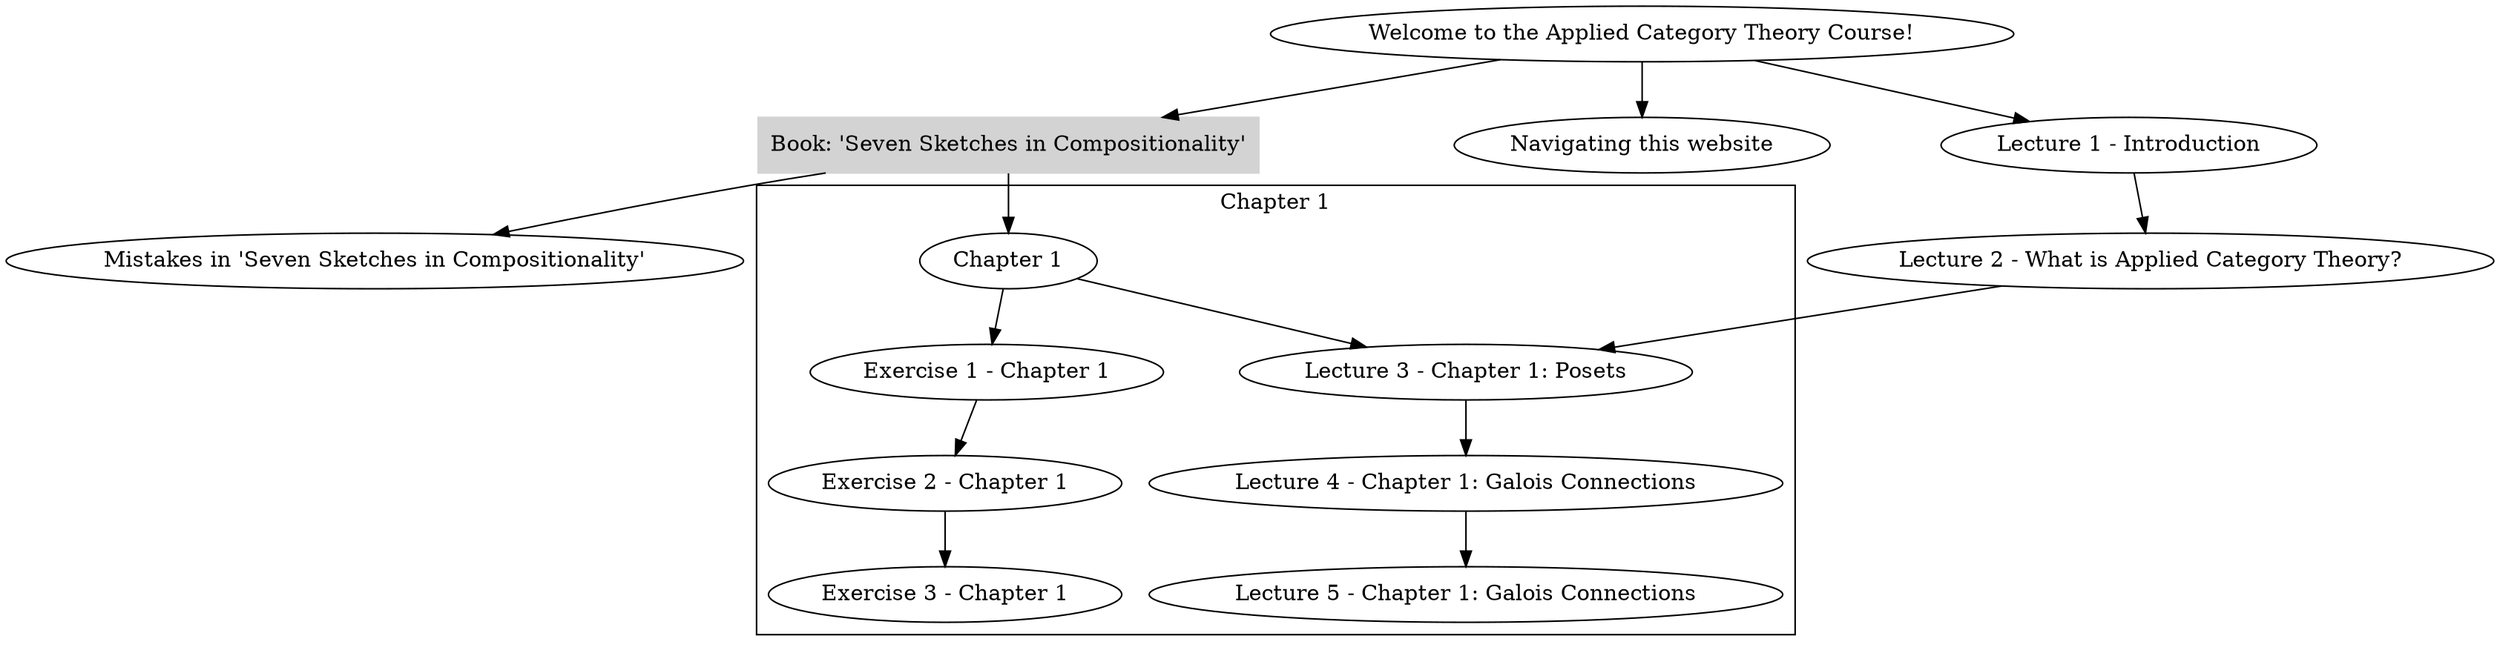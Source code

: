 digraph G {
	"Welcome to the Applied Category Theory Course!" -> "Book: 'Seven Sketches in Compositionality'"
	"Welcome to the Applied Category Theory Course!" -> "Navigating this website"
	"Book: 'Seven Sketches in Compositionality'" -> "Mistakes in 'Seven Sketches in Compositionality'"
	"Book: 'Seven Sketches in Compositionality'" -> "Chapter 1"
	"Welcome to the Applied Category Theory Course!" -> "Lecture 1 - Introduction"
	"Lecture 1 - Introduction" -> "Lecture 2 - What is Applied Category Theory?"
	"Lecture 2 - What is Applied Category Theory?" -> "Lecture 3 - Chapter 1: Posets"

	subgraph cluster_chapter1 {
		label="Chapter 1"
		shape=box
		"Chapter 1" -> "Lecture 3 - Chapter 1: Posets"
		"Chapter 1" -> "Exercise 1 - Chapter 1"
		"Exercise 1 - Chapter 1" -> "Exercise 2 - Chapter 1"
		"Exercise 2 - Chapter 1" -> "Exercise 3 - Chapter 1"
		"Lecture 3 - Chapter 1: Posets" -> "Lecture 4 - Chapter 1: Galois Connections"
		"Lecture 4 - Chapter 1: Galois Connections" -> "Lecture 5 - Chapter 1: Galois Connections"
	}

	"Book: 'Seven Sketches in Compositionality'" [href="https://arxiv.org/pdf/1803.05316.pdf",shape=box,style=filled,color=lightgrey]
}
